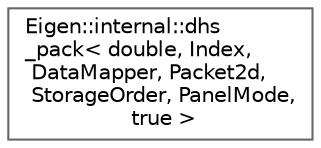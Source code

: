 digraph "Graphical Class Hierarchy"
{
 // LATEX_PDF_SIZE
  bgcolor="transparent";
  edge [fontname=Helvetica,fontsize=10,labelfontname=Helvetica,labelfontsize=10];
  node [fontname=Helvetica,fontsize=10,shape=box,height=0.2,width=0.4];
  rankdir="LR";
  Node0 [id="Node000000",label="Eigen::internal::dhs\l_pack\< double, Index,\l DataMapper, Packet2d,\l StorageOrder, PanelMode,\l true \>",height=0.2,width=0.4,color="grey40", fillcolor="white", style="filled",URL="$structEigen_1_1internal_1_1dhs__pack_3_01double_00_01Index_00_01DataMapper_00_01Packet2d_00_01St775b841c0de9e162d8b8211532ffc508.html",tooltip=" "];
}
